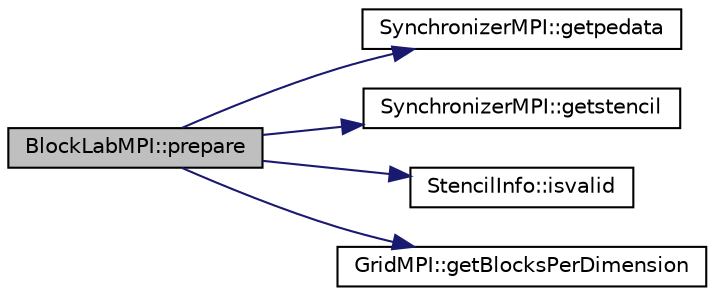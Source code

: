 digraph "BlockLabMPI::prepare"
{
  edge [fontname="Helvetica",fontsize="10",labelfontname="Helvetica",labelfontsize="10"];
  node [fontname="Helvetica",fontsize="10",shape=record];
  rankdir="LR";
  Node1 [label="BlockLabMPI::prepare",height=0.2,width=0.4,color="black", fillcolor="grey75", style="filled", fontcolor="black"];
  Node1 -> Node2 [color="midnightblue",fontsize="10",style="solid"];
  Node2 [label="SynchronizerMPI::getpedata",height=0.2,width=0.4,color="black", fillcolor="white", style="filled",URL="$class_synchronizer_m_p_i.html#ad67473ef9e13988052feef92c4c3f086"];
  Node1 -> Node3 [color="midnightblue",fontsize="10",style="solid"];
  Node3 [label="SynchronizerMPI::getstencil",height=0.2,width=0.4,color="black", fillcolor="white", style="filled",URL="$class_synchronizer_m_p_i.html#a3ef18cbe8ce8ce18e7c96dbd09419e11"];
  Node1 -> Node4 [color="midnightblue",fontsize="10",style="solid"];
  Node4 [label="StencilInfo::isvalid",height=0.2,width=0.4,color="black", fillcolor="white", style="filled",URL="$struct_stencil_info.html#ade52d43b224cc671c6082237e699f9e7"];
  Node1 -> Node5 [color="midnightblue",fontsize="10",style="solid"];
  Node5 [label="GridMPI::getBlocksPerDimension",height=0.2,width=0.4,color="black", fillcolor="white", style="filled",URL="$class_grid_m_p_i.html#aad5685d311020dd70b9af3b08f51450f"];
}
